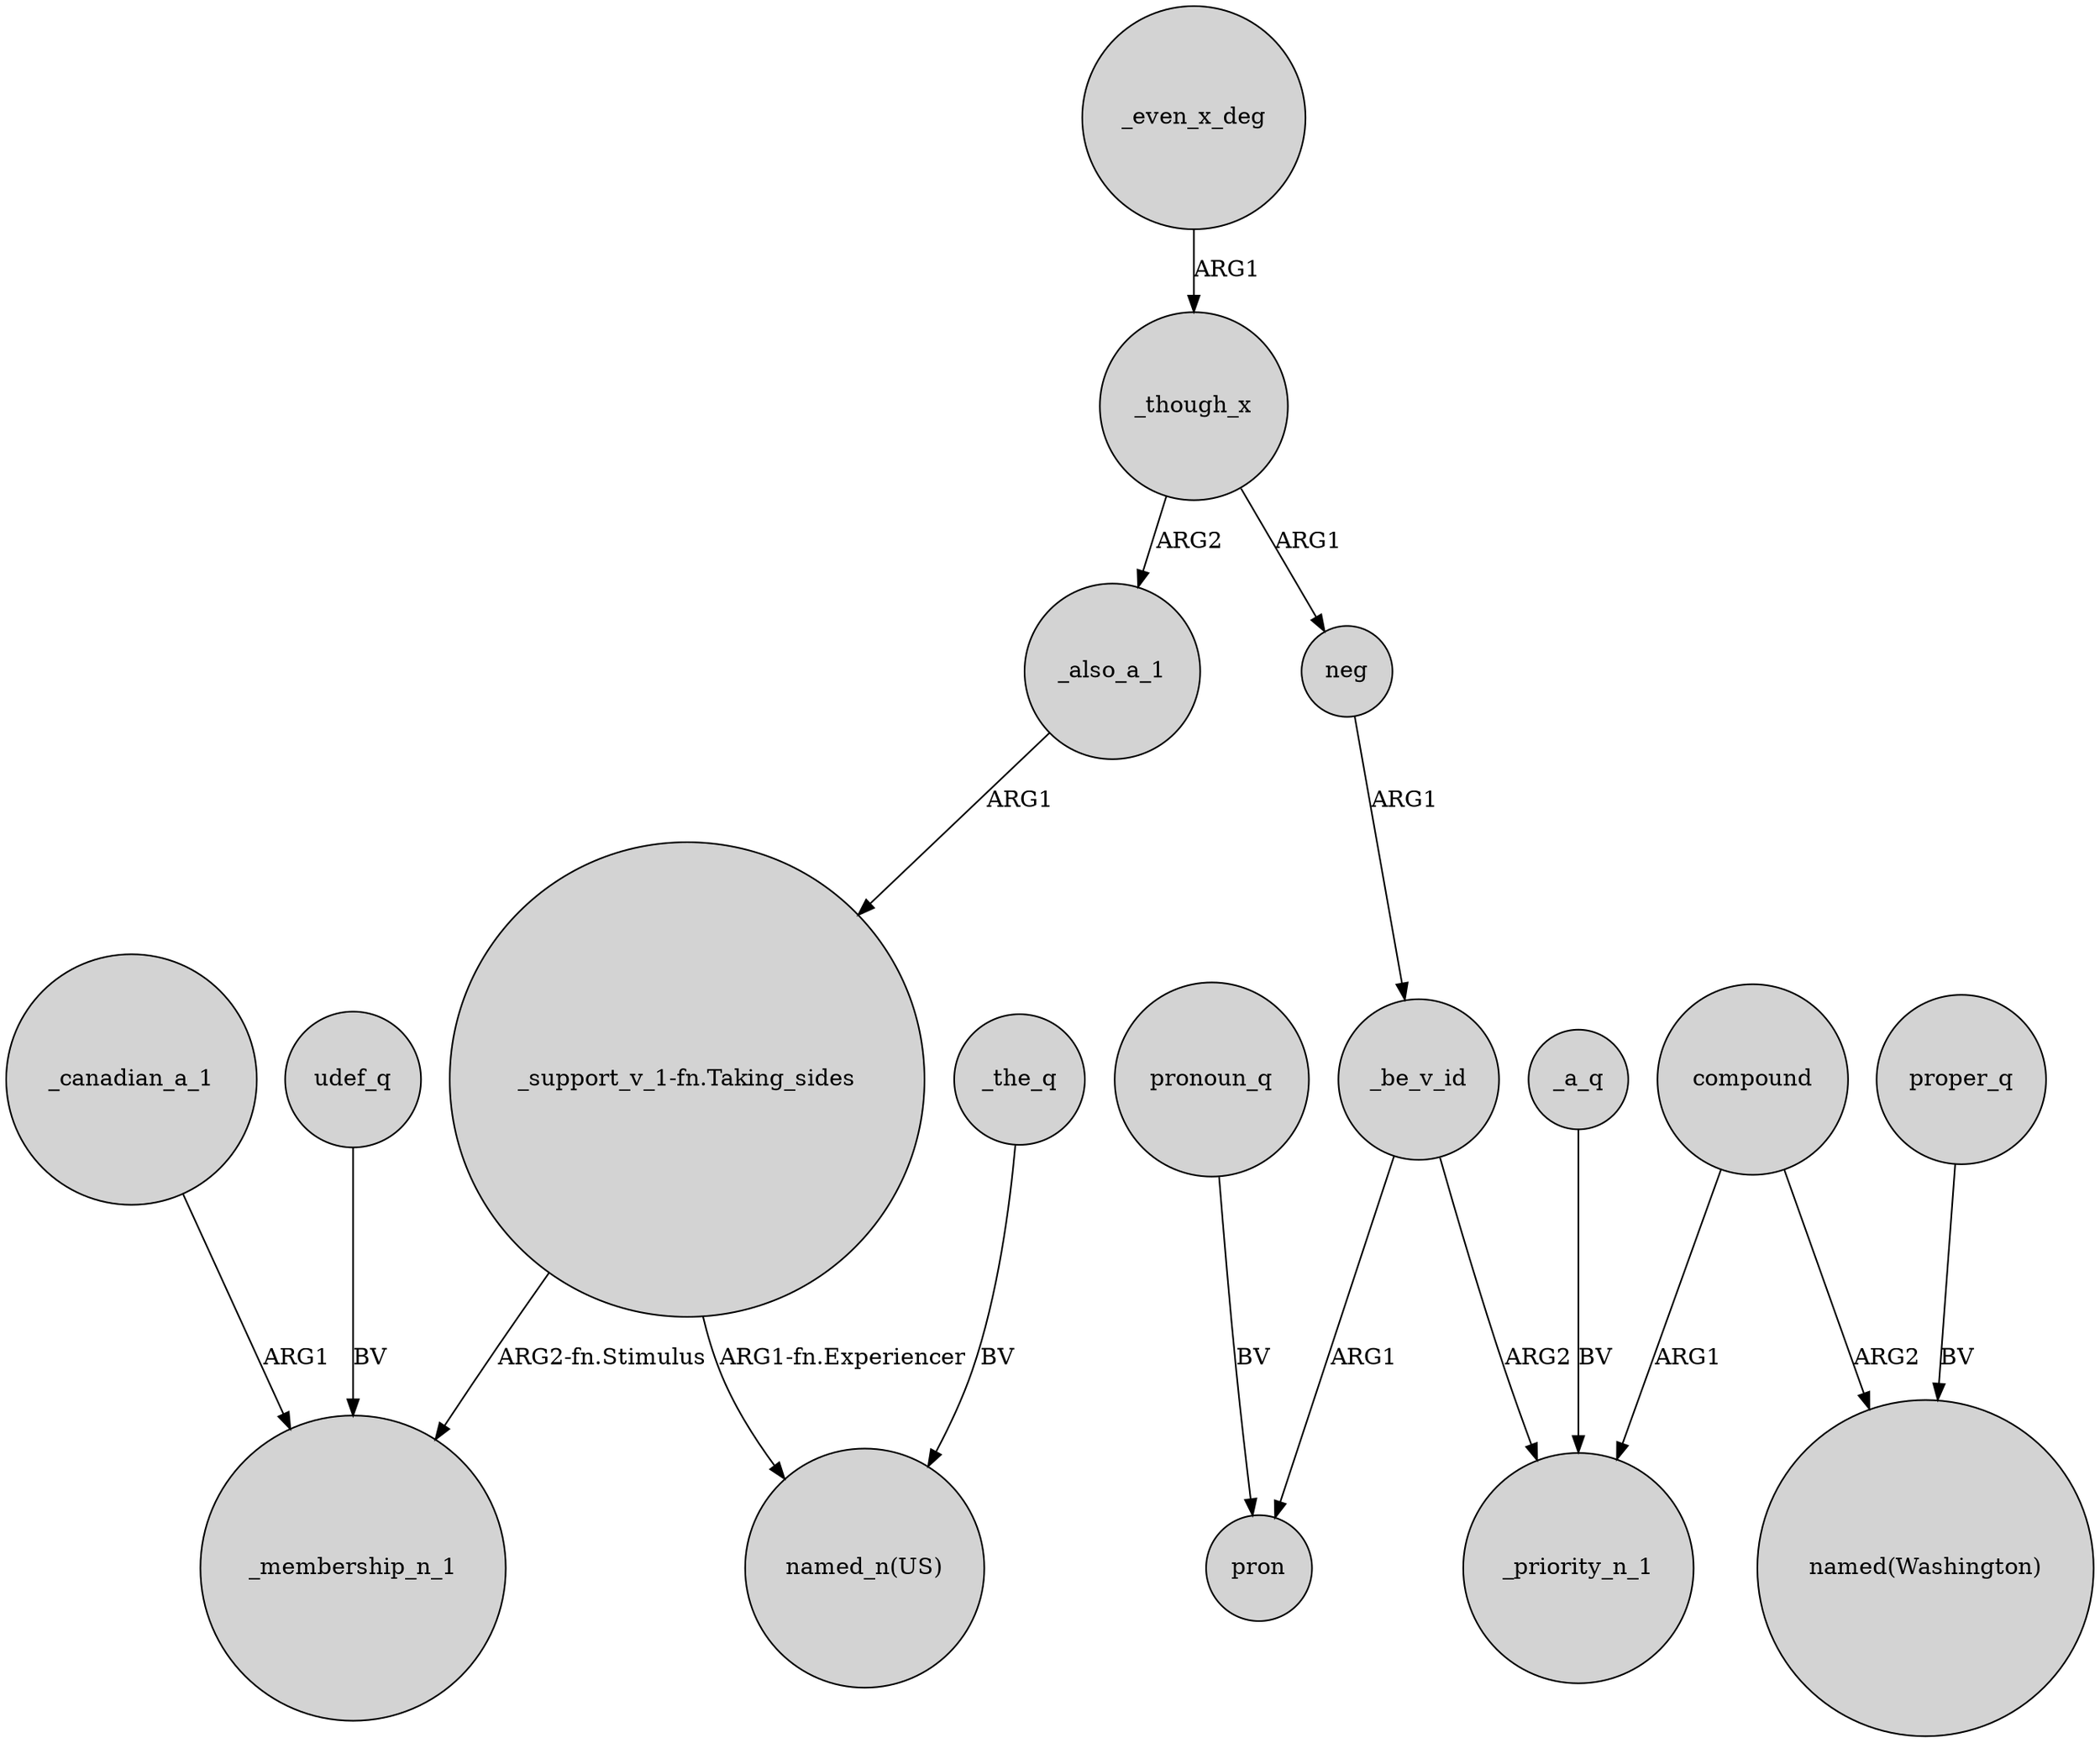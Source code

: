 digraph {
	node [shape=circle style=filled]
	"_support_v_1-fn.Taking_sides" -> _membership_n_1 [label="ARG2-fn.Stimulus"]
	_even_x_deg -> _though_x [label=ARG1]
	_a_q -> _priority_n_1 [label=BV]
	compound -> _priority_n_1 [label=ARG1]
	_though_x -> _also_a_1 [label=ARG2]
	udef_q -> _membership_n_1 [label=BV]
	_though_x -> neg [label=ARG1]
	"_support_v_1-fn.Taking_sides" -> "named_n(US)" [label="ARG1-fn.Experiencer"]
	_canadian_a_1 -> _membership_n_1 [label=ARG1]
	neg -> _be_v_id [label=ARG1]
	_be_v_id -> _priority_n_1 [label=ARG2]
	compound -> "named(Washington)" [label=ARG2]
	_be_v_id -> pron [label=ARG1]
	_also_a_1 -> "_support_v_1-fn.Taking_sides" [label=ARG1]
	_the_q -> "named_n(US)" [label=BV]
	proper_q -> "named(Washington)" [label=BV]
	pronoun_q -> pron [label=BV]
}
